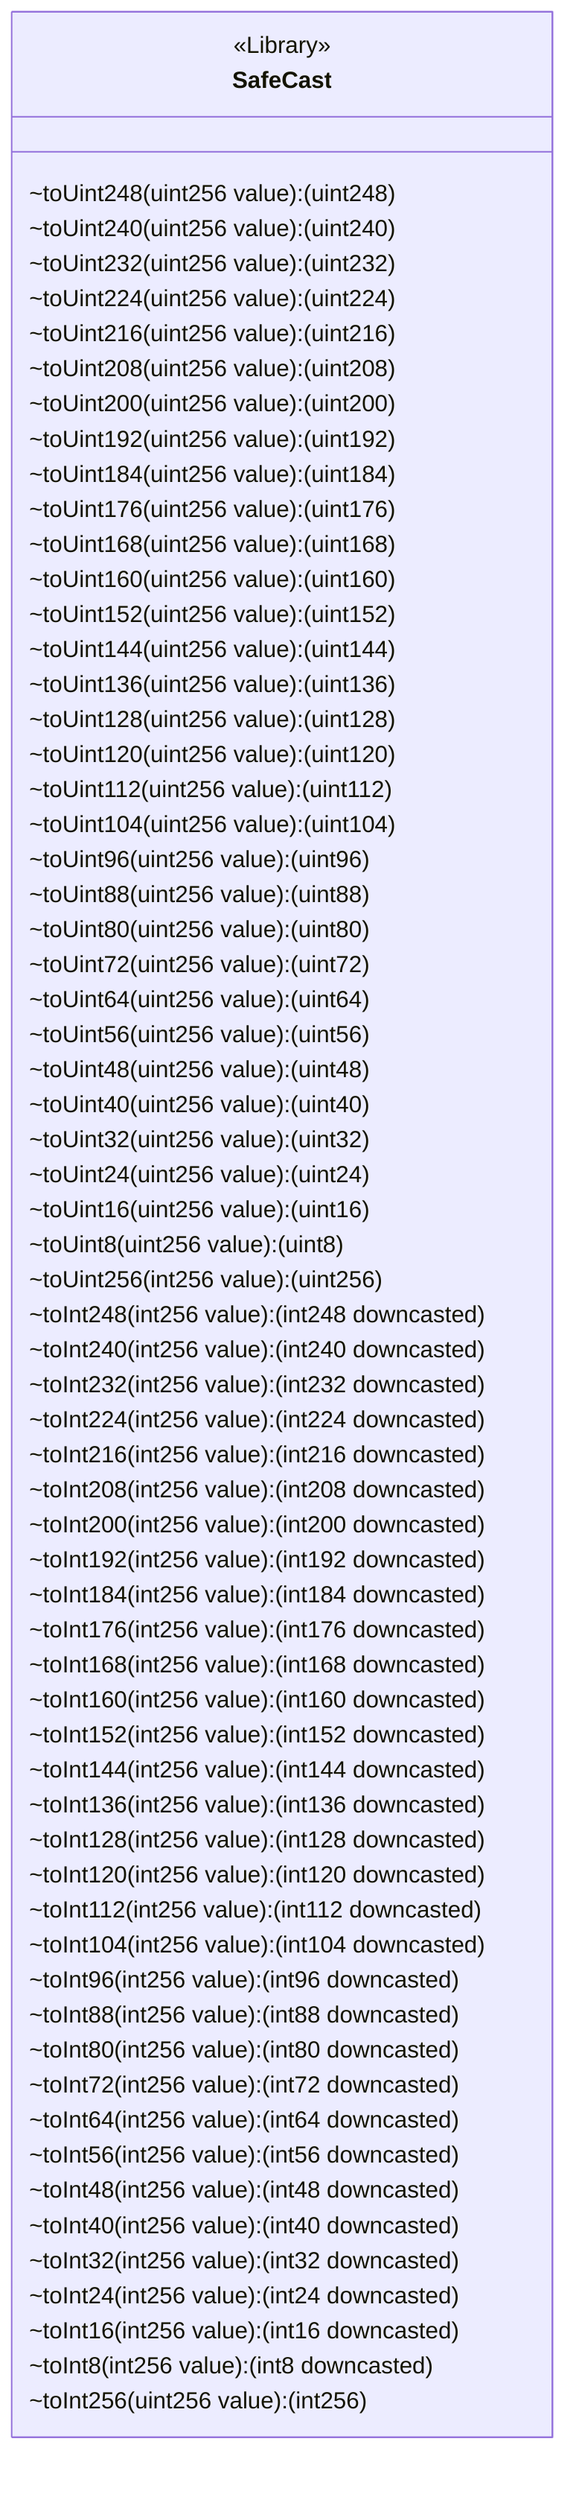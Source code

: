 classDiagram
  %% 764:33927:0
  class SafeCast {
    <<Library>>
    ~toUint248(uint256 value): (uint248)
    ~toUint240(uint256 value): (uint240)
    ~toUint232(uint256 value): (uint232)
    ~toUint224(uint256 value): (uint224)
    ~toUint216(uint256 value): (uint216)
    ~toUint208(uint256 value): (uint208)
    ~toUint200(uint256 value): (uint200)
    ~toUint192(uint256 value): (uint192)
    ~toUint184(uint256 value): (uint184)
    ~toUint176(uint256 value): (uint176)
    ~toUint168(uint256 value): (uint168)
    ~toUint160(uint256 value): (uint160)
    ~toUint152(uint256 value): (uint152)
    ~toUint144(uint256 value): (uint144)
    ~toUint136(uint256 value): (uint136)
    ~toUint128(uint256 value): (uint128)
    ~toUint120(uint256 value): (uint120)
    ~toUint112(uint256 value): (uint112)
    ~toUint104(uint256 value): (uint104)
    ~toUint96(uint256 value): (uint96)
    ~toUint88(uint256 value): (uint88)
    ~toUint80(uint256 value): (uint80)
    ~toUint72(uint256 value): (uint72)
    ~toUint64(uint256 value): (uint64)
    ~toUint56(uint256 value): (uint56)
    ~toUint48(uint256 value): (uint48)
    ~toUint40(uint256 value): (uint40)
    ~toUint32(uint256 value): (uint32)
    ~toUint24(uint256 value): (uint24)
    ~toUint16(uint256 value): (uint16)
    ~toUint8(uint256 value): (uint8)
    ~toUint256(int256 value): (uint256)
    ~toInt248(int256 value): (int248 downcasted)
    ~toInt240(int256 value): (int240 downcasted)
    ~toInt232(int256 value): (int232 downcasted)
    ~toInt224(int256 value): (int224 downcasted)
    ~toInt216(int256 value): (int216 downcasted)
    ~toInt208(int256 value): (int208 downcasted)
    ~toInt200(int256 value): (int200 downcasted)
    ~toInt192(int256 value): (int192 downcasted)
    ~toInt184(int256 value): (int184 downcasted)
    ~toInt176(int256 value): (int176 downcasted)
    ~toInt168(int256 value): (int168 downcasted)
    ~toInt160(int256 value): (int160 downcasted)
    ~toInt152(int256 value): (int152 downcasted)
    ~toInt144(int256 value): (int144 downcasted)
    ~toInt136(int256 value): (int136 downcasted)
    ~toInt128(int256 value): (int128 downcasted)
    ~toInt120(int256 value): (int120 downcasted)
    ~toInt112(int256 value): (int112 downcasted)
    ~toInt104(int256 value): (int104 downcasted)
    ~toInt96(int256 value): (int96 downcasted)
    ~toInt88(int256 value): (int88 downcasted)
    ~toInt80(int256 value): (int80 downcasted)
    ~toInt72(int256 value): (int72 downcasted)
    ~toInt64(int256 value): (int64 downcasted)
    ~toInt56(int256 value): (int56 downcasted)
    ~toInt48(int256 value): (int48 downcasted)
    ~toInt40(int256 value): (int40 downcasted)
    ~toInt32(int256 value): (int32 downcasted)
    ~toInt24(int256 value): (int24 downcasted)
    ~toInt16(int256 value): (int16 downcasted)
    ~toInt8(int256 value): (int8 downcasted)
    ~toInt256(uint256 value): (int256)
  }